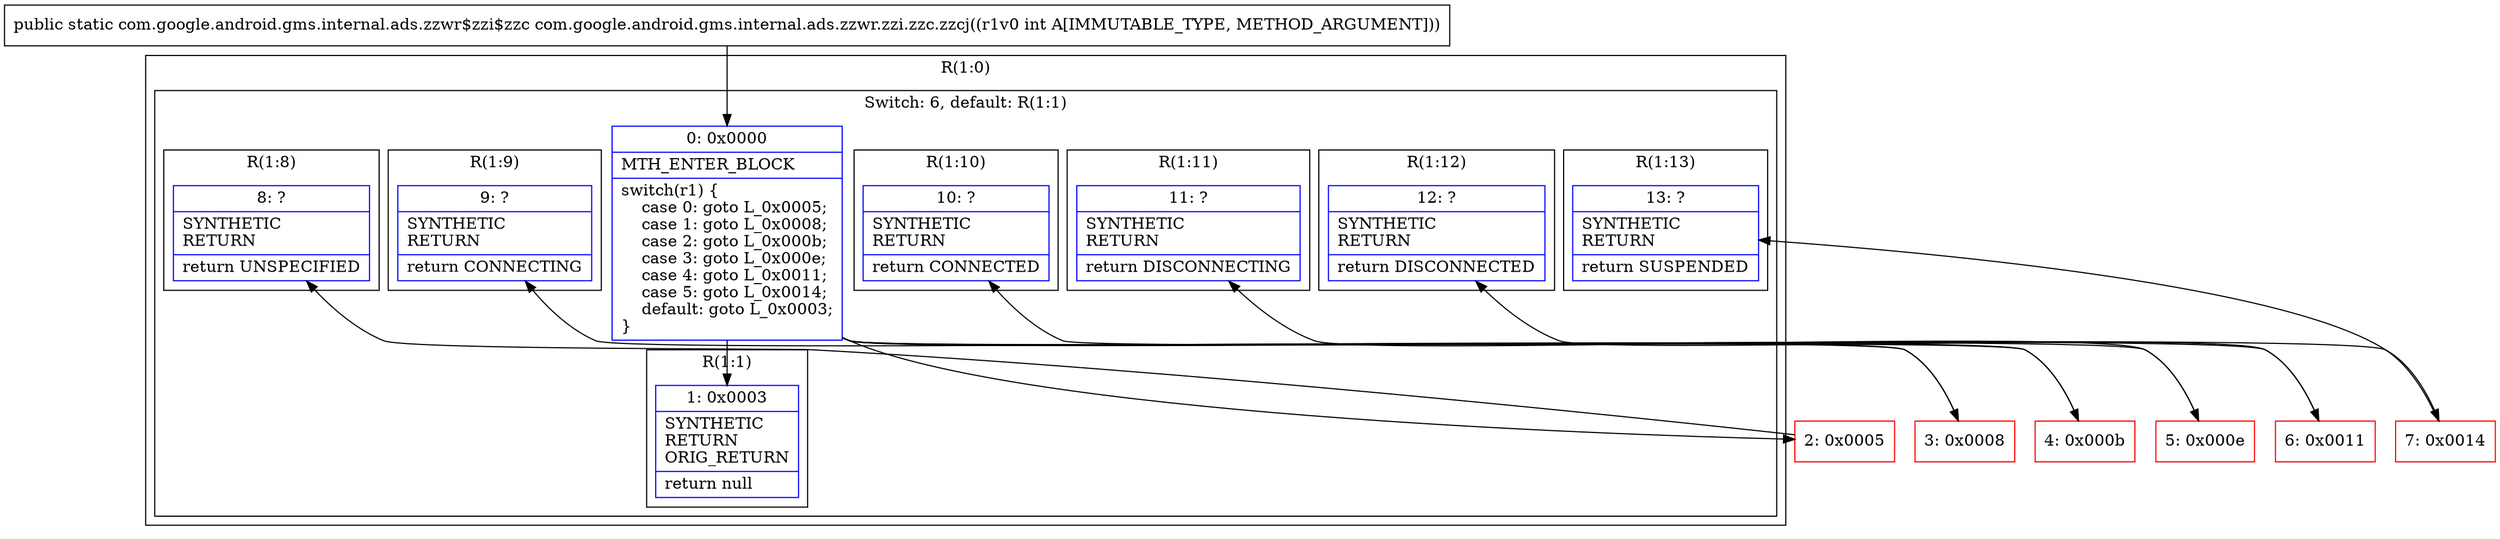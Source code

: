 digraph "CFG forcom.google.android.gms.internal.ads.zzwr.zzi.zzc.zzcj(I)Lcom\/google\/android\/gms\/internal\/ads\/zzwr$zzi$zzc;" {
subgraph cluster_Region_131520472 {
label = "R(1:0)";
node [shape=record,color=blue];
subgraph cluster_SwitchRegion_1626795469 {
label = "Switch: 6, default: R(1:1)";
node [shape=record,color=blue];
Node_0 [shape=record,label="{0\:\ 0x0000|MTH_ENTER_BLOCK\l|switch(r1) \{\l    case 0: goto L_0x0005;\l    case 1: goto L_0x0008;\l    case 2: goto L_0x000b;\l    case 3: goto L_0x000e;\l    case 4: goto L_0x0011;\l    case 5: goto L_0x0014;\l    default: goto L_0x0003;\l\}\l}"];
subgraph cluster_Region_1621431318 {
label = "R(1:8)";
node [shape=record,color=blue];
Node_8 [shape=record,label="{8\:\ ?|SYNTHETIC\lRETURN\l|return UNSPECIFIED\l}"];
}
subgraph cluster_Region_71706590 {
label = "R(1:9)";
node [shape=record,color=blue];
Node_9 [shape=record,label="{9\:\ ?|SYNTHETIC\lRETURN\l|return CONNECTING\l}"];
}
subgraph cluster_Region_891242649 {
label = "R(1:10)";
node [shape=record,color=blue];
Node_10 [shape=record,label="{10\:\ ?|SYNTHETIC\lRETURN\l|return CONNECTED\l}"];
}
subgraph cluster_Region_1649427314 {
label = "R(1:11)";
node [shape=record,color=blue];
Node_11 [shape=record,label="{11\:\ ?|SYNTHETIC\lRETURN\l|return DISCONNECTING\l}"];
}
subgraph cluster_Region_714993290 {
label = "R(1:12)";
node [shape=record,color=blue];
Node_12 [shape=record,label="{12\:\ ?|SYNTHETIC\lRETURN\l|return DISCONNECTED\l}"];
}
subgraph cluster_Region_525358288 {
label = "R(1:13)";
node [shape=record,color=blue];
Node_13 [shape=record,label="{13\:\ ?|SYNTHETIC\lRETURN\l|return SUSPENDED\l}"];
}
subgraph cluster_Region_1346669603 {
label = "R(1:1)";
node [shape=record,color=blue];
Node_1 [shape=record,label="{1\:\ 0x0003|SYNTHETIC\lRETURN\lORIG_RETURN\l|return null\l}"];
}
}
}
Node_2 [shape=record,color=red,label="{2\:\ 0x0005}"];
Node_3 [shape=record,color=red,label="{3\:\ 0x0008}"];
Node_4 [shape=record,color=red,label="{4\:\ 0x000b}"];
Node_5 [shape=record,color=red,label="{5\:\ 0x000e}"];
Node_6 [shape=record,color=red,label="{6\:\ 0x0011}"];
Node_7 [shape=record,color=red,label="{7\:\ 0x0014}"];
MethodNode[shape=record,label="{public static com.google.android.gms.internal.ads.zzwr$zzi$zzc com.google.android.gms.internal.ads.zzwr.zzi.zzc.zzcj((r1v0 int A[IMMUTABLE_TYPE, METHOD_ARGUMENT])) }"];
MethodNode -> Node_0;
Node_0 -> Node_1;
Node_0 -> Node_2;
Node_0 -> Node_3;
Node_0 -> Node_4;
Node_0 -> Node_5;
Node_0 -> Node_6;
Node_0 -> Node_7;
Node_2 -> Node_8;
Node_3 -> Node_9;
Node_4 -> Node_10;
Node_5 -> Node_11;
Node_6 -> Node_12;
Node_7 -> Node_13;
}


